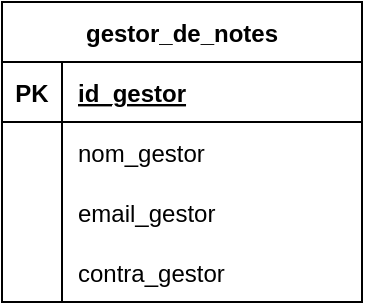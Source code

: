 <mxfile version="20.4.0" type="google"><diagram id="AX_xEjkYCoxQZfiV_NhW" name="Página-1"><mxGraphModel grid="1" page="1" gridSize="10" guides="1" tooltips="1" connect="1" arrows="1" fold="1" pageScale="1" pageWidth="827" pageHeight="1169" math="0" shadow="0"><root><mxCell id="0"/><mxCell id="1" parent="0"/><mxCell id="au8zBgz-NfMlpKnXTgv_-5" value="gestor_de_notes" style="shape=table;startSize=30;container=1;collapsible=1;childLayout=tableLayout;fixedRows=1;rowLines=0;fontStyle=1;align=center;resizeLast=1;" vertex="1" parent="1"><mxGeometry x="210" y="50" width="180" height="150" as="geometry"/></mxCell><mxCell id="au8zBgz-NfMlpKnXTgv_-6" value="" style="shape=tableRow;horizontal=0;startSize=0;swimlaneHead=0;swimlaneBody=0;fillColor=none;collapsible=0;dropTarget=0;points=[[0,0.5],[1,0.5]];portConstraint=eastwest;top=0;left=0;right=0;bottom=1;" vertex="1" parent="au8zBgz-NfMlpKnXTgv_-5"><mxGeometry y="30" width="180" height="30" as="geometry"/></mxCell><mxCell id="au8zBgz-NfMlpKnXTgv_-7" value="PK" style="shape=partialRectangle;connectable=0;fillColor=none;top=0;left=0;bottom=0;right=0;fontStyle=1;overflow=hidden;" vertex="1" parent="au8zBgz-NfMlpKnXTgv_-6"><mxGeometry width="30" height="30" as="geometry"><mxRectangle width="30" height="30" as="alternateBounds"/></mxGeometry></mxCell><mxCell id="au8zBgz-NfMlpKnXTgv_-8" value="id_gestor" style="shape=partialRectangle;connectable=0;fillColor=none;top=0;left=0;bottom=0;right=0;align=left;spacingLeft=6;fontStyle=5;overflow=hidden;" vertex="1" parent="au8zBgz-NfMlpKnXTgv_-6"><mxGeometry x="30" width="150" height="30" as="geometry"><mxRectangle width="150" height="30" as="alternateBounds"/></mxGeometry></mxCell><mxCell id="au8zBgz-NfMlpKnXTgv_-9" value="" style="shape=tableRow;horizontal=0;startSize=0;swimlaneHead=0;swimlaneBody=0;fillColor=none;collapsible=0;dropTarget=0;points=[[0,0.5],[1,0.5]];portConstraint=eastwest;top=0;left=0;right=0;bottom=0;" vertex="1" parent="au8zBgz-NfMlpKnXTgv_-5"><mxGeometry y="60" width="180" height="30" as="geometry"/></mxCell><mxCell id="au8zBgz-NfMlpKnXTgv_-10" value="" style="shape=partialRectangle;connectable=0;fillColor=none;top=0;left=0;bottom=0;right=0;editable=1;overflow=hidden;" vertex="1" parent="au8zBgz-NfMlpKnXTgv_-9"><mxGeometry width="30" height="30" as="geometry"><mxRectangle width="30" height="30" as="alternateBounds"/></mxGeometry></mxCell><mxCell id="au8zBgz-NfMlpKnXTgv_-11" value="nom_gestor" style="shape=partialRectangle;connectable=0;fillColor=none;top=0;left=0;bottom=0;right=0;align=left;spacingLeft=6;overflow=hidden;" vertex="1" parent="au8zBgz-NfMlpKnXTgv_-9"><mxGeometry x="30" width="150" height="30" as="geometry"><mxRectangle width="150" height="30" as="alternateBounds"/></mxGeometry></mxCell><mxCell id="au8zBgz-NfMlpKnXTgv_-12" value="" style="shape=tableRow;horizontal=0;startSize=0;swimlaneHead=0;swimlaneBody=0;fillColor=none;collapsible=0;dropTarget=0;points=[[0,0.5],[1,0.5]];portConstraint=eastwest;top=0;left=0;right=0;bottom=0;" vertex="1" parent="au8zBgz-NfMlpKnXTgv_-5"><mxGeometry y="90" width="180" height="30" as="geometry"/></mxCell><mxCell id="au8zBgz-NfMlpKnXTgv_-13" value="" style="shape=partialRectangle;connectable=0;fillColor=none;top=0;left=0;bottom=0;right=0;editable=1;overflow=hidden;" vertex="1" parent="au8zBgz-NfMlpKnXTgv_-12"><mxGeometry width="30" height="30" as="geometry"><mxRectangle width="30" height="30" as="alternateBounds"/></mxGeometry></mxCell><mxCell id="au8zBgz-NfMlpKnXTgv_-14" value="email_gestor" style="shape=partialRectangle;connectable=0;fillColor=none;top=0;left=0;bottom=0;right=0;align=left;spacingLeft=6;overflow=hidden;" vertex="1" parent="au8zBgz-NfMlpKnXTgv_-12"><mxGeometry x="30" width="150" height="30" as="geometry"><mxRectangle width="150" height="30" as="alternateBounds"/></mxGeometry></mxCell><mxCell id="au8zBgz-NfMlpKnXTgv_-15" value="" style="shape=tableRow;horizontal=0;startSize=0;swimlaneHead=0;swimlaneBody=0;fillColor=none;collapsible=0;dropTarget=0;points=[[0,0.5],[1,0.5]];portConstraint=eastwest;top=0;left=0;right=0;bottom=0;" vertex="1" parent="au8zBgz-NfMlpKnXTgv_-5"><mxGeometry y="120" width="180" height="30" as="geometry"/></mxCell><mxCell id="au8zBgz-NfMlpKnXTgv_-16" value="" style="shape=partialRectangle;connectable=0;fillColor=none;top=0;left=0;bottom=0;right=0;editable=1;overflow=hidden;" vertex="1" parent="au8zBgz-NfMlpKnXTgv_-15"><mxGeometry width="30" height="30" as="geometry"><mxRectangle width="30" height="30" as="alternateBounds"/></mxGeometry></mxCell><mxCell id="au8zBgz-NfMlpKnXTgv_-17" value="contra_gestor" style="shape=partialRectangle;connectable=0;fillColor=none;top=0;left=0;bottom=0;right=0;align=left;spacingLeft=6;overflow=hidden;" vertex="1" parent="au8zBgz-NfMlpKnXTgv_-15"><mxGeometry x="30" width="150" height="30" as="geometry"><mxRectangle width="150" height="30" as="alternateBounds"/></mxGeometry></mxCell></root></mxGraphModel></diagram></mxfile>